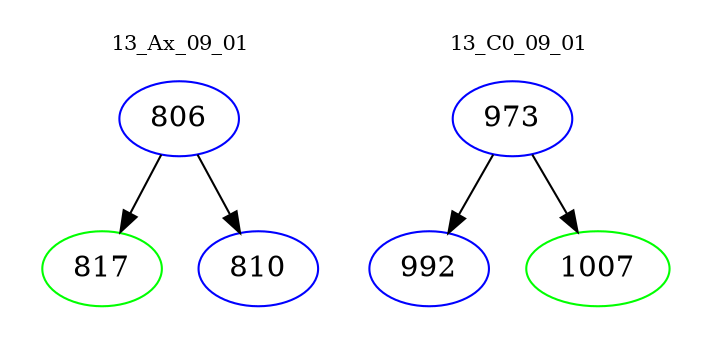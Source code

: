 digraph{
subgraph cluster_0 {
color = white
label = "13_Ax_09_01";
fontsize=10;
T0_806 [label="806", color="blue"]
T0_806 -> T0_817 [color="black"]
T0_817 [label="817", color="green"]
T0_806 -> T0_810 [color="black"]
T0_810 [label="810", color="blue"]
}
subgraph cluster_1 {
color = white
label = "13_C0_09_01";
fontsize=10;
T1_973 [label="973", color="blue"]
T1_973 -> T1_992 [color="black"]
T1_992 [label="992", color="blue"]
T1_973 -> T1_1007 [color="black"]
T1_1007 [label="1007", color="green"]
}
}

